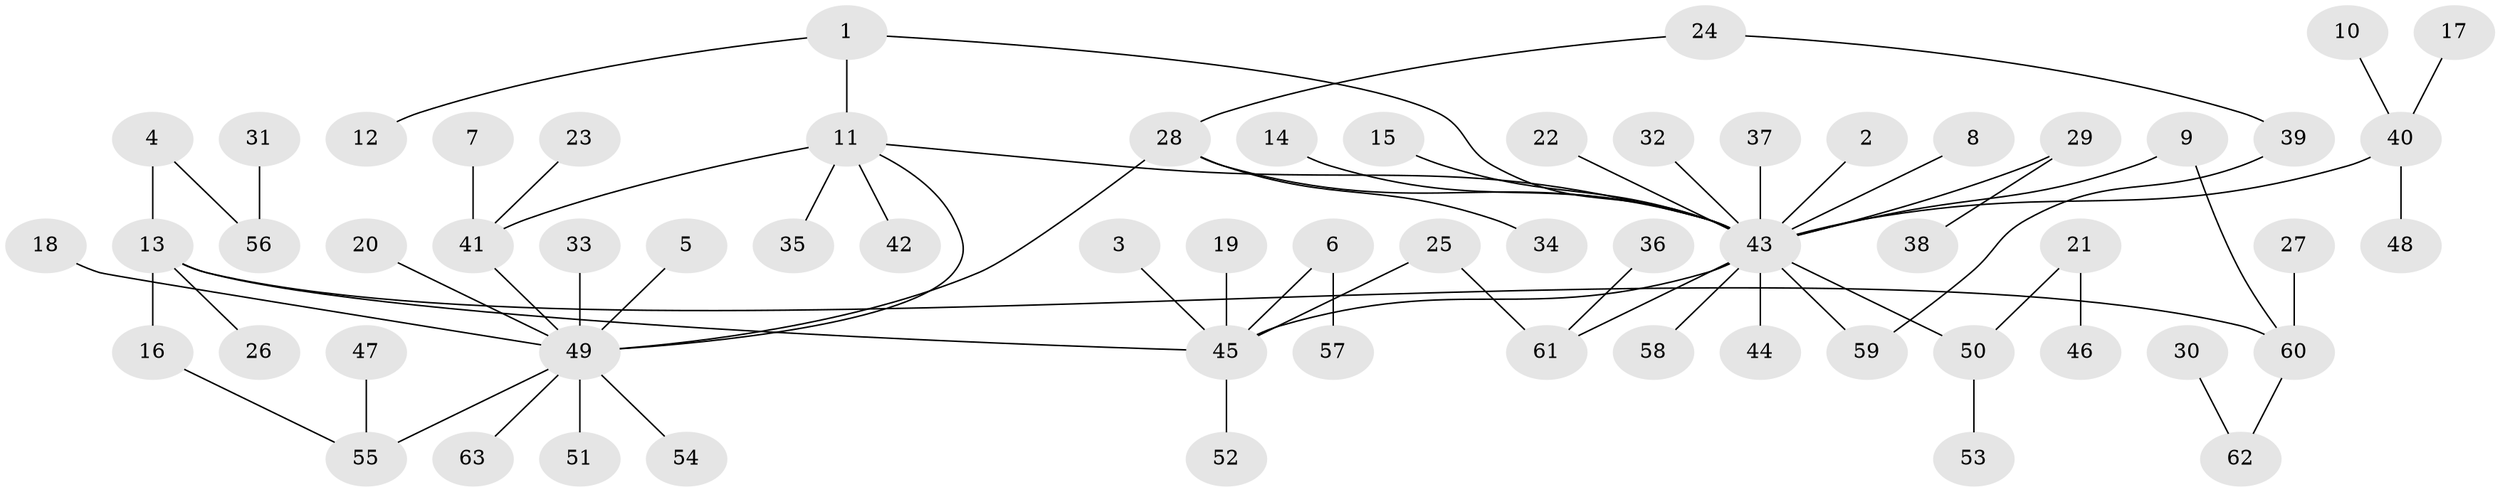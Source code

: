 // original degree distribution, {3: 0.10743801652892562, 22: 0.008264462809917356, 9: 0.01652892561983471, 1: 0.628099173553719, 6: 0.03305785123966942, 13: 0.008264462809917356, 5: 0.024793388429752067, 7: 0.008264462809917356, 2: 0.1487603305785124, 4: 0.01652892561983471}
// Generated by graph-tools (version 1.1) at 2025/01/03/09/25 03:01:51]
// undirected, 63 vertices, 69 edges
graph export_dot {
graph [start="1"]
  node [color=gray90,style=filled];
  1;
  2;
  3;
  4;
  5;
  6;
  7;
  8;
  9;
  10;
  11;
  12;
  13;
  14;
  15;
  16;
  17;
  18;
  19;
  20;
  21;
  22;
  23;
  24;
  25;
  26;
  27;
  28;
  29;
  30;
  31;
  32;
  33;
  34;
  35;
  36;
  37;
  38;
  39;
  40;
  41;
  42;
  43;
  44;
  45;
  46;
  47;
  48;
  49;
  50;
  51;
  52;
  53;
  54;
  55;
  56;
  57;
  58;
  59;
  60;
  61;
  62;
  63;
  1 -- 11 [weight=1.0];
  1 -- 12 [weight=1.0];
  1 -- 43 [weight=1.0];
  2 -- 43 [weight=1.0];
  3 -- 45 [weight=1.0];
  4 -- 13 [weight=1.0];
  4 -- 56 [weight=1.0];
  5 -- 49 [weight=1.0];
  6 -- 45 [weight=1.0];
  6 -- 57 [weight=1.0];
  7 -- 41 [weight=1.0];
  8 -- 43 [weight=1.0];
  9 -- 43 [weight=1.0];
  9 -- 60 [weight=1.0];
  10 -- 40 [weight=1.0];
  11 -- 35 [weight=1.0];
  11 -- 41 [weight=2.0];
  11 -- 42 [weight=1.0];
  11 -- 43 [weight=1.0];
  11 -- 49 [weight=1.0];
  13 -- 16 [weight=1.0];
  13 -- 26 [weight=1.0];
  13 -- 45 [weight=1.0];
  13 -- 60 [weight=1.0];
  14 -- 43 [weight=1.0];
  15 -- 43 [weight=1.0];
  16 -- 55 [weight=1.0];
  17 -- 40 [weight=1.0];
  18 -- 49 [weight=1.0];
  19 -- 45 [weight=1.0];
  20 -- 49 [weight=1.0];
  21 -- 46 [weight=1.0];
  21 -- 50 [weight=1.0];
  22 -- 43 [weight=1.0];
  23 -- 41 [weight=1.0];
  24 -- 28 [weight=1.0];
  24 -- 39 [weight=1.0];
  25 -- 45 [weight=1.0];
  25 -- 61 [weight=1.0];
  27 -- 60 [weight=1.0];
  28 -- 34 [weight=1.0];
  28 -- 43 [weight=1.0];
  28 -- 49 [weight=1.0];
  29 -- 38 [weight=1.0];
  29 -- 43 [weight=1.0];
  30 -- 62 [weight=1.0];
  31 -- 56 [weight=1.0];
  32 -- 43 [weight=1.0];
  33 -- 49 [weight=1.0];
  36 -- 61 [weight=1.0];
  37 -- 43 [weight=1.0];
  39 -- 59 [weight=1.0];
  40 -- 43 [weight=1.0];
  40 -- 48 [weight=1.0];
  41 -- 49 [weight=1.0];
  43 -- 44 [weight=1.0];
  43 -- 45 [weight=1.0];
  43 -- 50 [weight=1.0];
  43 -- 58 [weight=1.0];
  43 -- 59 [weight=1.0];
  43 -- 61 [weight=2.0];
  45 -- 52 [weight=1.0];
  47 -- 55 [weight=1.0];
  49 -- 51 [weight=1.0];
  49 -- 54 [weight=1.0];
  49 -- 55 [weight=1.0];
  49 -- 63 [weight=1.0];
  50 -- 53 [weight=1.0];
  60 -- 62 [weight=1.0];
}
